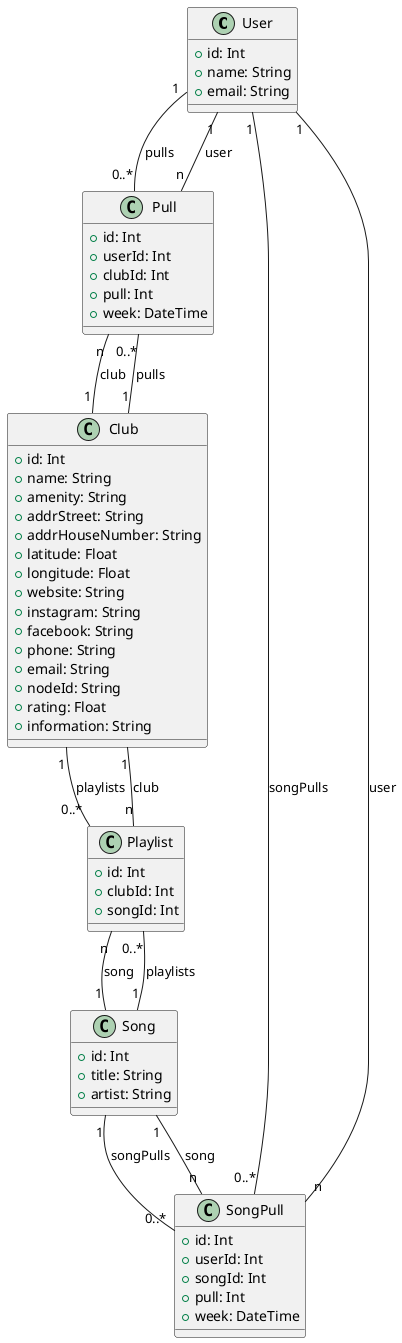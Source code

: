 @startuml
!define RECTANGLE class



RECTANGLE User {
  +id: Int
  +name: String
  +email: String
}

RECTANGLE Club {
  +id: Int
  +name: String
  +amenity: String
  +addrStreet: String
  +addrHouseNumber: String
  +latitude: Float
  +longitude: Float
  +website: String
  +instagram: String
  +facebook: String
  +phone: String
  +email: String
  +nodeId: String
  +rating: Float
  +information: String
}

RECTANGLE Pull {
  +id: Int
  +userId: Int
  +clubId: Int
  +pull: Int
  +week: DateTime
}

RECTANGLE Song {
  +id: Int
  +title: String
  +artist: String
}

RECTANGLE Playlist {
  +id: Int
  +clubId: Int
  +songId: Int
}

RECTANGLE SongPull {
  +id: Int
  +userId: Int
  +songId: Int
  +pull: Int
  +week: DateTime
}

User "1" -- "0..*" Pull: pulls
User "1" -- "0..*" SongPull: songPulls
Club "1" -- "0..*" Pull: pulls
Club "1" -- "0..*" Playlist: playlists
Pull "n" -- "1" User: user
Pull "n" -- "1" Club: club
Song "1" -- "0..*" Playlist: playlists
Song "1" -- "0..*" SongPull: songPulls
Playlist "n" -- "1" Club: club
Playlist "n" -- "1" Song: song
SongPull "n" -- "1" User: user
SongPull "n" -- "1" Song: song
@enduml
